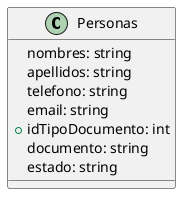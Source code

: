 @startuml Personas
class Personas{
   nombres: string
   apellidos: string
   telefono: string
   email: string
   +idTipoDocumento: int
   documento: string
   estado: string
}
@enduml